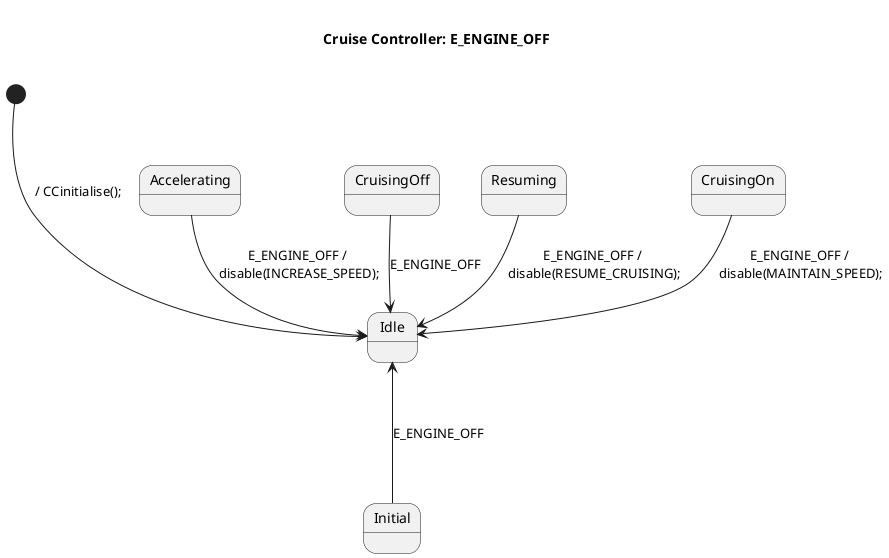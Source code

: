 @startuml

title \nCruise Controller: E_ENGINE_OFF \n

[*] -down--> Idle : / CCinitialise();
' Idle -right----> Initial : E_ENGINE_ON / \nclearDesiredSpeed();

Initial -up--> Idle : E_ENGINE_OFF
' Initial --> Accelerating : E_ACCELERATION [brake == off] / \nenable(INCREASE_SPEED);

' Accelerating -right-> CruisingOff : E_BRAKE_PRESSED / \ndisable(INCREASE_SPEED);
Accelerating --> Idle : E_ENGINE_OFF / \ndisable(INCREASE_SPEED);
' Accelerating -down-> CruisingOn : E_CRUISE_ON / \ndisable(INCREASE_SPEED); \nselectSpeed();\nenable(INCREASE_SPEED);

' CruisingOff ---> Resuming : E_CRUISE_OFF / \ndisable(RESUME_CRUISING);
' CruisingOff --> Accelerating : E_ACCELERATION [brake == off] / \n enable(INCREASE_SPEED)
CruisingOff --> Idle : E_ENGINE_OFF

' Resuming --> Accelerating : E_ACCELERATION / \ndisable(RESUME_CRUISING);\nenable(INCREASE_SPEED);
' Resuming --> CruisingOn : E_REACHED_CRUISING_SPEED / \ndisable(RESUME_CRUISING); \nenable(MAINTAIN_SPEED);
Resuming --> Idle : E_ENGINE_OFF / \ndisable(RESUME_CRUISING);
' Resuming -right-> CruisingOff : E_BREAK_PRESSED / \ndisable(RESUME_CRUISING);
' Resuming --> CruisingOff : E_CRUISE_OFF / \ndisable(RESUME_CRUISING);

CruisingOn --> Idle : E_ENGINE_OFF / \ndisable(MAINTAIN_SPEED);
' CruisingOn --> Accelerating : E_ACCELERATION / \ndisable(MAINTAIN_SPEED);\nenable(INCREASE_SPEED);

@enduml